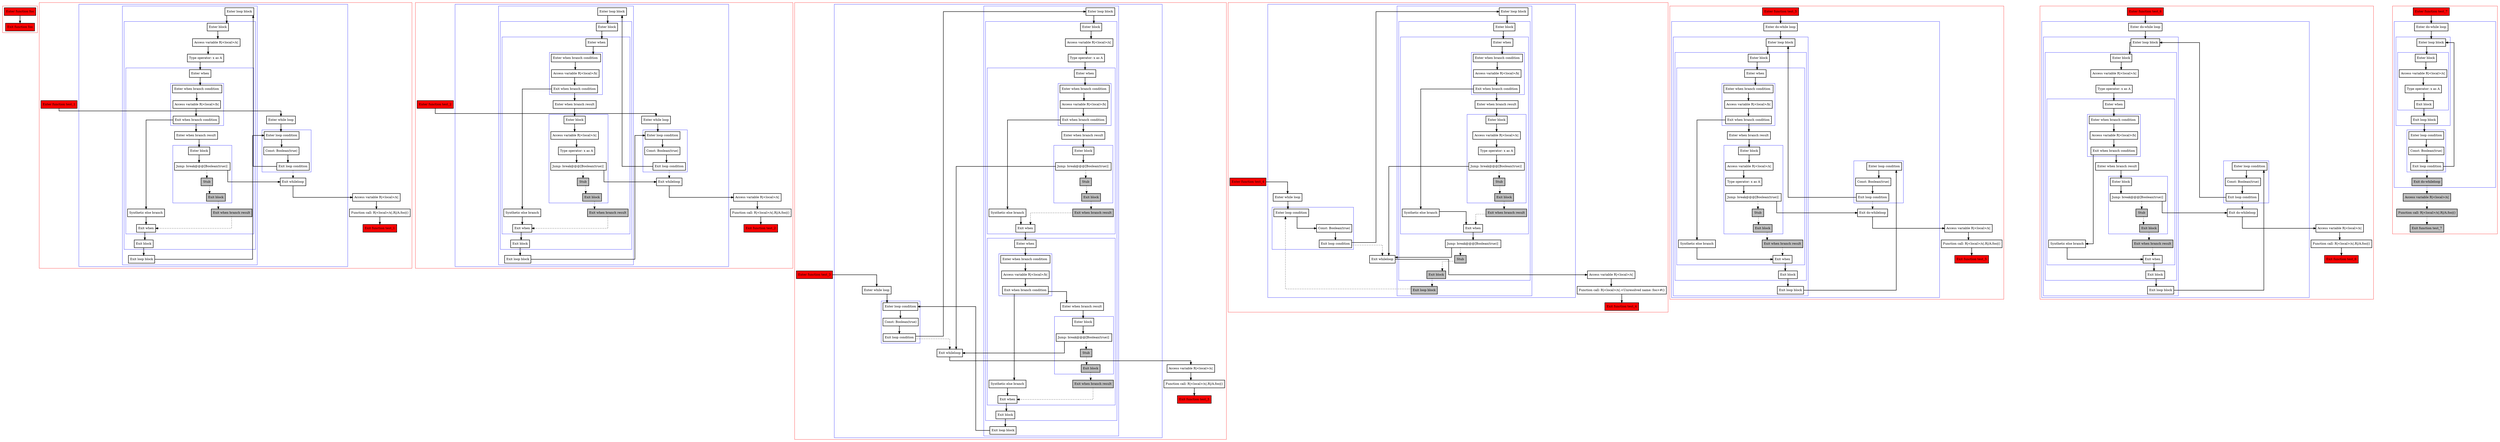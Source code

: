 digraph endlessLoops_kt {
    graph [splines=ortho nodesep=3]
    node [shape=box penwidth=2]
    edge [penwidth=2]

    subgraph cluster_0 {
        color=red
        0 [label="Enter function foo" style="filled" fillcolor=red];
        1 [label="Exit function foo" style="filled" fillcolor=red];
    }

    0 -> {1};

    subgraph cluster_1 {
        color=red
        2 [label="Enter function test_1" style="filled" fillcolor=red];
        subgraph cluster_2 {
            color=blue
            3 [label="Enter while loop"];
            subgraph cluster_3 {
                color=blue
                4 [label="Enter loop condition"];
                5 [label="Const: Boolean(true)"];
                6 [label="Exit loop condition"];
            }
            subgraph cluster_4 {
                color=blue
                7 [label="Enter loop block"];
                subgraph cluster_5 {
                    color=blue
                    8 [label="Enter block"];
                    9 [label="Access variable R|<local>/x|"];
                    10 [label="Type operator: x as A"];
                    subgraph cluster_6 {
                        color=blue
                        11 [label="Enter when"];
                        subgraph cluster_7 {
                            color=blue
                            12 [label="Enter when branch condition "];
                            13 [label="Access variable R|<local>/b|"];
                            14 [label="Exit when branch condition"];
                        }
                        15 [label="Synthetic else branch"];
                        16 [label="Enter when branch result"];
                        subgraph cluster_8 {
                            color=blue
                            17 [label="Enter block"];
                            18 [label="Jump: break@@@[Boolean(true)] "];
                            19 [label="Stub" style="filled" fillcolor=gray];
                            20 [label="Exit block" style="filled" fillcolor=gray];
                        }
                        21 [label="Exit when branch result" style="filled" fillcolor=gray];
                        22 [label="Exit when"];
                    }
                    23 [label="Exit block"];
                }
                24 [label="Exit loop block"];
            }
            25 [label="Exit whileloop"];
        }
        26 [label="Access variable R|<local>/x|"];
        27 [label="Function call: R|<local>/x|.R|/A.foo|()"];
        28 [label="Exit function test_1" style="filled" fillcolor=red];
    }

    2 -> {3};
    3 -> {4};
    4 -> {5};
    5 -> {6};
    6 -> {7};
    6 -> {25} [style=dotted];
    7 -> {8};
    8 -> {9};
    9 -> {10};
    10 -> {11};
    11 -> {12};
    12 -> {13};
    13 -> {14};
    14 -> {16 15};
    15 -> {22};
    16 -> {17};
    17 -> {18};
    18 -> {25};
    18 -> {19} [style=dotted];
    19 -> {20} [style=dotted];
    20 -> {21} [style=dotted];
    21 -> {22} [style=dotted];
    22 -> {23};
    23 -> {24};
    24 -> {4};
    25 -> {26};
    26 -> {27};
    27 -> {28};

    subgraph cluster_9 {
        color=red
        29 [label="Enter function test_2" style="filled" fillcolor=red];
        subgraph cluster_10 {
            color=blue
            30 [label="Enter while loop"];
            subgraph cluster_11 {
                color=blue
                31 [label="Enter loop condition"];
                32 [label="Const: Boolean(true)"];
                33 [label="Exit loop condition"];
            }
            subgraph cluster_12 {
                color=blue
                34 [label="Enter loop block"];
                subgraph cluster_13 {
                    color=blue
                    35 [label="Enter block"];
                    subgraph cluster_14 {
                        color=blue
                        36 [label="Enter when"];
                        subgraph cluster_15 {
                            color=blue
                            37 [label="Enter when branch condition "];
                            38 [label="Access variable R|<local>/b|"];
                            39 [label="Exit when branch condition"];
                        }
                        40 [label="Synthetic else branch"];
                        41 [label="Enter when branch result"];
                        subgraph cluster_16 {
                            color=blue
                            42 [label="Enter block"];
                            43 [label="Access variable R|<local>/x|"];
                            44 [label="Type operator: x as A"];
                            45 [label="Jump: break@@@[Boolean(true)] "];
                            46 [label="Stub" style="filled" fillcolor=gray];
                            47 [label="Exit block" style="filled" fillcolor=gray];
                        }
                        48 [label="Exit when branch result" style="filled" fillcolor=gray];
                        49 [label="Exit when"];
                    }
                    50 [label="Exit block"];
                }
                51 [label="Exit loop block"];
            }
            52 [label="Exit whileloop"];
        }
        53 [label="Access variable R|<local>/x|"];
        54 [label="Function call: R|<local>/x|.R|/A.foo|()"];
        55 [label="Exit function test_2" style="filled" fillcolor=red];
    }

    29 -> {30};
    30 -> {31};
    31 -> {32};
    32 -> {33};
    33 -> {34};
    33 -> {52} [style=dotted];
    34 -> {35};
    35 -> {36};
    36 -> {37};
    37 -> {38};
    38 -> {39};
    39 -> {41 40};
    40 -> {49};
    41 -> {42};
    42 -> {43};
    43 -> {44};
    44 -> {45};
    45 -> {52};
    45 -> {46} [style=dotted];
    46 -> {47} [style=dotted];
    47 -> {48} [style=dotted];
    48 -> {49} [style=dotted];
    49 -> {50};
    50 -> {51};
    51 -> {31};
    52 -> {53};
    53 -> {54};
    54 -> {55};

    subgraph cluster_17 {
        color=red
        56 [label="Enter function test_3" style="filled" fillcolor=red];
        subgraph cluster_18 {
            color=blue
            57 [label="Enter while loop"];
            subgraph cluster_19 {
                color=blue
                58 [label="Enter loop condition"];
                59 [label="Const: Boolean(true)"];
                60 [label="Exit loop condition"];
            }
            subgraph cluster_20 {
                color=blue
                61 [label="Enter loop block"];
                subgraph cluster_21 {
                    color=blue
                    62 [label="Enter block"];
                    63 [label="Access variable R|<local>/x|"];
                    64 [label="Type operator: x as A"];
                    subgraph cluster_22 {
                        color=blue
                        65 [label="Enter when"];
                        subgraph cluster_23 {
                            color=blue
                            66 [label="Enter when branch condition "];
                            67 [label="Access variable R|<local>/b|"];
                            68 [label="Exit when branch condition"];
                        }
                        69 [label="Synthetic else branch"];
                        70 [label="Enter when branch result"];
                        subgraph cluster_24 {
                            color=blue
                            71 [label="Enter block"];
                            72 [label="Jump: break@@@[Boolean(true)] "];
                            73 [label="Stub" style="filled" fillcolor=gray];
                            74 [label="Exit block" style="filled" fillcolor=gray];
                        }
                        75 [label="Exit when branch result" style="filled" fillcolor=gray];
                        76 [label="Exit when"];
                    }
                    subgraph cluster_25 {
                        color=blue
                        77 [label="Enter when"];
                        subgraph cluster_26 {
                            color=blue
                            78 [label="Enter when branch condition "];
                            79 [label="Access variable R|<local>/b|"];
                            80 [label="Exit when branch condition"];
                        }
                        81 [label="Synthetic else branch"];
                        82 [label="Enter when branch result"];
                        subgraph cluster_27 {
                            color=blue
                            83 [label="Enter block"];
                            84 [label="Jump: break@@@[Boolean(true)] "];
                            85 [label="Stub" style="filled" fillcolor=gray];
                            86 [label="Exit block" style="filled" fillcolor=gray];
                        }
                        87 [label="Exit when branch result" style="filled" fillcolor=gray];
                        88 [label="Exit when"];
                    }
                    89 [label="Exit block"];
                }
                90 [label="Exit loop block"];
            }
            91 [label="Exit whileloop"];
        }
        92 [label="Access variable R|<local>/x|"];
        93 [label="Function call: R|<local>/x|.R|/A.foo|()"];
        94 [label="Exit function test_3" style="filled" fillcolor=red];
    }

    56 -> {57};
    57 -> {58};
    58 -> {59};
    59 -> {60};
    60 -> {61};
    60 -> {91} [style=dotted];
    61 -> {62};
    62 -> {63};
    63 -> {64};
    64 -> {65};
    65 -> {66};
    66 -> {67};
    67 -> {68};
    68 -> {70 69};
    69 -> {76};
    70 -> {71};
    71 -> {72};
    72 -> {91};
    72 -> {73} [style=dotted];
    73 -> {74} [style=dotted];
    74 -> {75} [style=dotted];
    75 -> {76} [style=dotted];
    76 -> {77};
    77 -> {78};
    78 -> {79};
    79 -> {80};
    80 -> {82 81};
    81 -> {88};
    82 -> {83};
    83 -> {84};
    84 -> {91};
    84 -> {85} [style=dotted];
    85 -> {86} [style=dotted];
    86 -> {87} [style=dotted];
    87 -> {88} [style=dotted];
    88 -> {89};
    89 -> {90};
    90 -> {58};
    91 -> {92};
    92 -> {93};
    93 -> {94};

    subgraph cluster_28 {
        color=red
        95 [label="Enter function test_4" style="filled" fillcolor=red];
        subgraph cluster_29 {
            color=blue
            96 [label="Enter while loop"];
            subgraph cluster_30 {
                color=blue
                97 [label="Enter loop condition"];
                98 [label="Const: Boolean(true)"];
                99 [label="Exit loop condition"];
            }
            subgraph cluster_31 {
                color=blue
                100 [label="Enter loop block"];
                subgraph cluster_32 {
                    color=blue
                    101 [label="Enter block"];
                    subgraph cluster_33 {
                        color=blue
                        102 [label="Enter when"];
                        subgraph cluster_34 {
                            color=blue
                            103 [label="Enter when branch condition "];
                            104 [label="Access variable R|<local>/b|"];
                            105 [label="Exit when branch condition"];
                        }
                        106 [label="Synthetic else branch"];
                        107 [label="Enter when branch result"];
                        subgraph cluster_35 {
                            color=blue
                            108 [label="Enter block"];
                            109 [label="Access variable R|<local>/x|"];
                            110 [label="Type operator: x as A"];
                            111 [label="Jump: break@@@[Boolean(true)] "];
                            112 [label="Stub" style="filled" fillcolor=gray];
                            113 [label="Exit block" style="filled" fillcolor=gray];
                        }
                        114 [label="Exit when branch result" style="filled" fillcolor=gray];
                        115 [label="Exit when"];
                    }
                    116 [label="Jump: break@@@[Boolean(true)] "];
                    117 [label="Stub" style="filled" fillcolor=gray];
                    118 [label="Exit block" style="filled" fillcolor=gray];
                }
                119 [label="Exit loop block" style="filled" fillcolor=gray];
            }
            120 [label="Exit whileloop"];
        }
        121 [label="Access variable R|<local>/x|"];
        122 [label="Function call: R|<local>/x|.<Unresolved name: foo>#()"];
        123 [label="Exit function test_4" style="filled" fillcolor=red];
    }

    95 -> {96};
    96 -> {97};
    97 -> {98};
    98 -> {99};
    99 -> {100};
    99 -> {120} [style=dotted];
    100 -> {101};
    101 -> {102};
    102 -> {103};
    103 -> {104};
    104 -> {105};
    105 -> {107 106};
    106 -> {115};
    107 -> {108};
    108 -> {109};
    109 -> {110};
    110 -> {111};
    111 -> {120};
    111 -> {112} [style=dotted];
    112 -> {113} [style=dotted];
    113 -> {114} [style=dotted];
    114 -> {115} [style=dotted];
    115 -> {116};
    116 -> {120};
    116 -> {117} [style=dotted];
    117 -> {118} [style=dotted];
    118 -> {119} [style=dotted];
    119 -> {97} [style=dotted];
    120 -> {121};
    121 -> {122};
    122 -> {123};

    subgraph cluster_36 {
        color=red
        124 [label="Enter function test_5" style="filled" fillcolor=red];
        subgraph cluster_37 {
            color=blue
            125 [label="Enter do-while loop"];
            subgraph cluster_38 {
                color=blue
                126 [label="Enter loop block"];
                subgraph cluster_39 {
                    color=blue
                    127 [label="Enter block"];
                    subgraph cluster_40 {
                        color=blue
                        128 [label="Enter when"];
                        subgraph cluster_41 {
                            color=blue
                            129 [label="Enter when branch condition "];
                            130 [label="Access variable R|<local>/b|"];
                            131 [label="Exit when branch condition"];
                        }
                        132 [label="Synthetic else branch"];
                        133 [label="Enter when branch result"];
                        subgraph cluster_42 {
                            color=blue
                            134 [label="Enter block"];
                            135 [label="Access variable R|<local>/x|"];
                            136 [label="Type operator: x as A"];
                            137 [label="Jump: break@@@[Boolean(true)] "];
                            138 [label="Stub" style="filled" fillcolor=gray];
                            139 [label="Exit block" style="filled" fillcolor=gray];
                        }
                        140 [label="Exit when branch result" style="filled" fillcolor=gray];
                        141 [label="Exit when"];
                    }
                    142 [label="Exit block"];
                }
                143 [label="Exit loop block"];
            }
            subgraph cluster_43 {
                color=blue
                144 [label="Enter loop condition"];
                145 [label="Const: Boolean(true)"];
                146 [label="Exit loop condition"];
            }
            147 [label="Exit do-whileloop"];
        }
        148 [label="Access variable R|<local>/x|"];
        149 [label="Function call: R|<local>/x|.R|/A.foo|()"];
        150 [label="Exit function test_5" style="filled" fillcolor=red];
    }

    124 -> {125};
    125 -> {126};
    126 -> {127};
    127 -> {128};
    128 -> {129};
    129 -> {130};
    130 -> {131};
    131 -> {133 132};
    132 -> {141};
    133 -> {134};
    134 -> {135};
    135 -> {136};
    136 -> {137};
    137 -> {147};
    137 -> {138} [style=dotted];
    138 -> {139} [style=dotted];
    139 -> {140} [style=dotted];
    140 -> {141} [style=dotted];
    141 -> {142};
    142 -> {143};
    143 -> {144};
    144 -> {145};
    145 -> {146};
    146 -> {126};
    146 -> {147} [style=dotted];
    147 -> {148};
    148 -> {149};
    149 -> {150};

    subgraph cluster_44 {
        color=red
        151 [label="Enter function test_6" style="filled" fillcolor=red];
        subgraph cluster_45 {
            color=blue
            152 [label="Enter do-while loop"];
            subgraph cluster_46 {
                color=blue
                153 [label="Enter loop block"];
                subgraph cluster_47 {
                    color=blue
                    154 [label="Enter block"];
                    155 [label="Access variable R|<local>/x|"];
                    156 [label="Type operator: x as A"];
                    subgraph cluster_48 {
                        color=blue
                        157 [label="Enter when"];
                        subgraph cluster_49 {
                            color=blue
                            158 [label="Enter when branch condition "];
                            159 [label="Access variable R|<local>/b|"];
                            160 [label="Exit when branch condition"];
                        }
                        161 [label="Synthetic else branch"];
                        162 [label="Enter when branch result"];
                        subgraph cluster_50 {
                            color=blue
                            163 [label="Enter block"];
                            164 [label="Jump: break@@@[Boolean(true)] "];
                            165 [label="Stub" style="filled" fillcolor=gray];
                            166 [label="Exit block" style="filled" fillcolor=gray];
                        }
                        167 [label="Exit when branch result" style="filled" fillcolor=gray];
                        168 [label="Exit when"];
                    }
                    169 [label="Exit block"];
                }
                170 [label="Exit loop block"];
            }
            subgraph cluster_51 {
                color=blue
                171 [label="Enter loop condition"];
                172 [label="Const: Boolean(true)"];
                173 [label="Exit loop condition"];
            }
            174 [label="Exit do-whileloop"];
        }
        175 [label="Access variable R|<local>/x|"];
        176 [label="Function call: R|<local>/x|.R|/A.foo|()"];
        177 [label="Exit function test_6" style="filled" fillcolor=red];
    }

    151 -> {152};
    152 -> {153};
    153 -> {154};
    154 -> {155};
    155 -> {156};
    156 -> {157};
    157 -> {158};
    158 -> {159};
    159 -> {160};
    160 -> {162 161};
    161 -> {168};
    162 -> {163};
    163 -> {164};
    164 -> {174};
    164 -> {165} [style=dotted];
    165 -> {166} [style=dotted];
    166 -> {167} [style=dotted];
    167 -> {168} [style=dotted];
    168 -> {169};
    169 -> {170};
    170 -> {171};
    171 -> {172};
    172 -> {173};
    173 -> {153};
    173 -> {174} [style=dotted];
    174 -> {175};
    175 -> {176};
    176 -> {177};

    subgraph cluster_52 {
        color=red
        178 [label="Enter function test_7" style="filled" fillcolor=red];
        subgraph cluster_53 {
            color=blue
            179 [label="Enter do-while loop"];
            subgraph cluster_54 {
                color=blue
                180 [label="Enter loop block"];
                subgraph cluster_55 {
                    color=blue
                    181 [label="Enter block"];
                    182 [label="Access variable R|<local>/x|"];
                    183 [label="Type operator: x as A"];
                    184 [label="Exit block"];
                }
                185 [label="Exit loop block"];
            }
            subgraph cluster_56 {
                color=blue
                186 [label="Enter loop condition"];
                187 [label="Const: Boolean(true)"];
                188 [label="Exit loop condition"];
            }
            189 [label="Exit do-whileloop" style="filled" fillcolor=gray];
        }
        190 [label="Access variable R|<local>/x|" style="filled" fillcolor=gray];
        191 [label="Function call: R|<local>/x|.R|/A.foo|()" style="filled" fillcolor=gray];
        192 [label="Exit function test_7" style="filled" fillcolor=red style="filled" fillcolor=gray];
    }

    178 -> {179};
    179 -> {180};
    180 -> {181};
    181 -> {182};
    182 -> {183};
    183 -> {184};
    184 -> {185};
    185 -> {186};
    186 -> {187};
    187 -> {188};
    188 -> {180};
    188 -> {189} [style=dotted];
    189 -> {190} [style=dotted];
    190 -> {191} [style=dotted];
    191 -> {192} [style=dotted];

}
